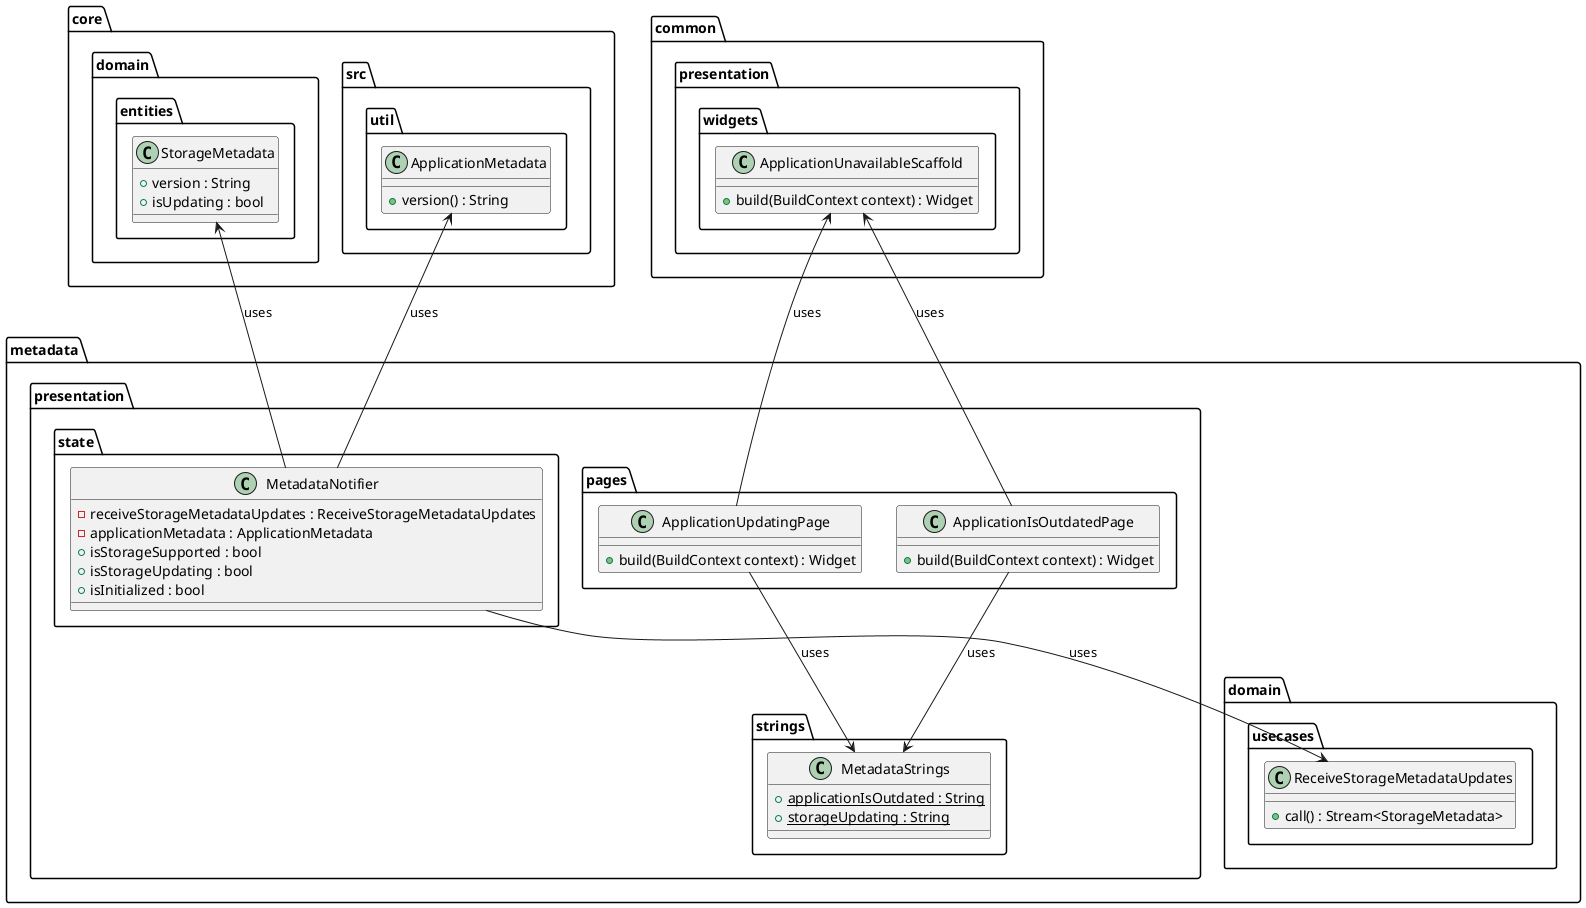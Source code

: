 @startuml metadata_presentation_class_diagram

package core.src.util {
    class ApplicationMetadata {
        + version() : String
    }
}

package common.presentation.widgets {
    class ApplicationUnavailableScaffold {
        + build(BuildContext context) : Widget
    }
}

package core.domain.entities {
    class StorageMetadata {
        + version : String
        + isUpdating : bool
    }
}

package metadata {
    package domain.usecases {
        class ReceiveStorageMetadataUpdates {
            + call() : Stream<StorageMetadata>
        }
    }

    package presentation {
        package state {
            class MetadataNotifier {
                - receiveStorageMetadataUpdates : ReceiveStorageMetadataUpdates
                - applicationMetadata : ApplicationMetadata
                + isStorageSupported : bool
                + isStorageUpdating : bool
                + isInitialized : bool
            }
        }

        package pages {
            class ApplicationUpdatingPage {
                + build(BuildContext context) : Widget
            }
            class ApplicationIsOutdatedPage {
                + build(BuildContext context) : Widget
            }
        }

        package strings {
            class MetadataStrings {
                + {static} applicationIsOutdated : String
                + {static} storageUpdating : String
            }
        }
    }
}

MetadataNotifier --> ApplicationMetadata : uses
MetadataNotifier --> ReceiveStorageMetadataUpdates : uses
MetadataNotifier -up-> StorageMetadata : uses

ApplicationUpdatingPage --> MetadataStrings : uses
ApplicationIsOutdatedPage --> MetadataStrings : uses

ApplicationUpdatingPage -up-> ApplicationUnavailableScaffold : uses
ApplicationIsOutdatedPage -up-> ApplicationUnavailableScaffold : uses

@enduml
